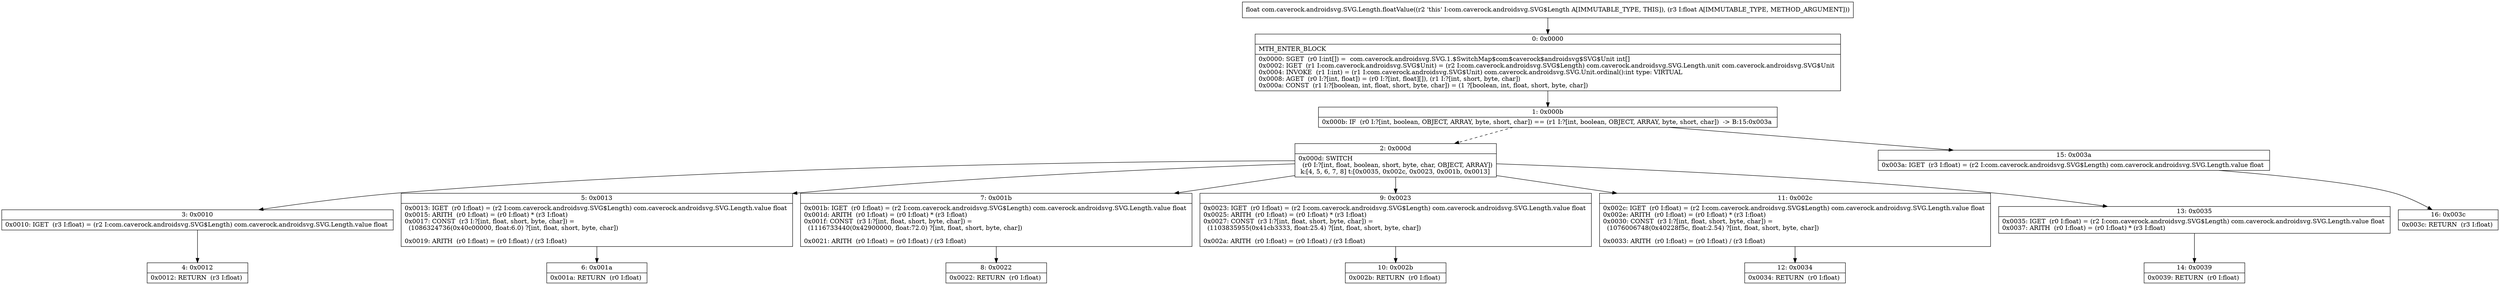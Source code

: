 digraph "CFG forcom.caverock.androidsvg.SVG.Length.floatValue(F)F" {
Node_0 [shape=record,label="{0\:\ 0x0000|MTH_ENTER_BLOCK\l|0x0000: SGET  (r0 I:int[]) =  com.caverock.androidsvg.SVG.1.$SwitchMap$com$caverock$androidsvg$SVG$Unit int[] \l0x0002: IGET  (r1 I:com.caverock.androidsvg.SVG$Unit) = (r2 I:com.caverock.androidsvg.SVG$Length) com.caverock.androidsvg.SVG.Length.unit com.caverock.androidsvg.SVG$Unit \l0x0004: INVOKE  (r1 I:int) = (r1 I:com.caverock.androidsvg.SVG$Unit) com.caverock.androidsvg.SVG.Unit.ordinal():int type: VIRTUAL \l0x0008: AGET  (r0 I:?[int, float]) = (r0 I:?[int, float][]), (r1 I:?[int, short, byte, char]) \l0x000a: CONST  (r1 I:?[boolean, int, float, short, byte, char]) = (1 ?[boolean, int, float, short, byte, char]) \l}"];
Node_1 [shape=record,label="{1\:\ 0x000b|0x000b: IF  (r0 I:?[int, boolean, OBJECT, ARRAY, byte, short, char]) == (r1 I:?[int, boolean, OBJECT, ARRAY, byte, short, char])  \-\> B:15:0x003a \l}"];
Node_2 [shape=record,label="{2\:\ 0x000d|0x000d: SWITCH  \l  (r0 I:?[int, float, boolean, short, byte, char, OBJECT, ARRAY])\l k:[4, 5, 6, 7, 8] t:[0x0035, 0x002c, 0x0023, 0x001b, 0x0013] \l}"];
Node_3 [shape=record,label="{3\:\ 0x0010|0x0010: IGET  (r3 I:float) = (r2 I:com.caverock.androidsvg.SVG$Length) com.caverock.androidsvg.SVG.Length.value float \l}"];
Node_4 [shape=record,label="{4\:\ 0x0012|0x0012: RETURN  (r3 I:float) \l}"];
Node_5 [shape=record,label="{5\:\ 0x0013|0x0013: IGET  (r0 I:float) = (r2 I:com.caverock.androidsvg.SVG$Length) com.caverock.androidsvg.SVG.Length.value float \l0x0015: ARITH  (r0 I:float) = (r0 I:float) * (r3 I:float) \l0x0017: CONST  (r3 I:?[int, float, short, byte, char]) = \l  (1086324736(0x40c00000, float:6.0) ?[int, float, short, byte, char])\l \l0x0019: ARITH  (r0 I:float) = (r0 I:float) \/ (r3 I:float) \l}"];
Node_6 [shape=record,label="{6\:\ 0x001a|0x001a: RETURN  (r0 I:float) \l}"];
Node_7 [shape=record,label="{7\:\ 0x001b|0x001b: IGET  (r0 I:float) = (r2 I:com.caverock.androidsvg.SVG$Length) com.caverock.androidsvg.SVG.Length.value float \l0x001d: ARITH  (r0 I:float) = (r0 I:float) * (r3 I:float) \l0x001f: CONST  (r3 I:?[int, float, short, byte, char]) = \l  (1116733440(0x42900000, float:72.0) ?[int, float, short, byte, char])\l \l0x0021: ARITH  (r0 I:float) = (r0 I:float) \/ (r3 I:float) \l}"];
Node_8 [shape=record,label="{8\:\ 0x0022|0x0022: RETURN  (r0 I:float) \l}"];
Node_9 [shape=record,label="{9\:\ 0x0023|0x0023: IGET  (r0 I:float) = (r2 I:com.caverock.androidsvg.SVG$Length) com.caverock.androidsvg.SVG.Length.value float \l0x0025: ARITH  (r0 I:float) = (r0 I:float) * (r3 I:float) \l0x0027: CONST  (r3 I:?[int, float, short, byte, char]) = \l  (1103835955(0x41cb3333, float:25.4) ?[int, float, short, byte, char])\l \l0x002a: ARITH  (r0 I:float) = (r0 I:float) \/ (r3 I:float) \l}"];
Node_10 [shape=record,label="{10\:\ 0x002b|0x002b: RETURN  (r0 I:float) \l}"];
Node_11 [shape=record,label="{11\:\ 0x002c|0x002c: IGET  (r0 I:float) = (r2 I:com.caverock.androidsvg.SVG$Length) com.caverock.androidsvg.SVG.Length.value float \l0x002e: ARITH  (r0 I:float) = (r0 I:float) * (r3 I:float) \l0x0030: CONST  (r3 I:?[int, float, short, byte, char]) = \l  (1076006748(0x40228f5c, float:2.54) ?[int, float, short, byte, char])\l \l0x0033: ARITH  (r0 I:float) = (r0 I:float) \/ (r3 I:float) \l}"];
Node_12 [shape=record,label="{12\:\ 0x0034|0x0034: RETURN  (r0 I:float) \l}"];
Node_13 [shape=record,label="{13\:\ 0x0035|0x0035: IGET  (r0 I:float) = (r2 I:com.caverock.androidsvg.SVG$Length) com.caverock.androidsvg.SVG.Length.value float \l0x0037: ARITH  (r0 I:float) = (r0 I:float) * (r3 I:float) \l}"];
Node_14 [shape=record,label="{14\:\ 0x0039|0x0039: RETURN  (r0 I:float) \l}"];
Node_15 [shape=record,label="{15\:\ 0x003a|0x003a: IGET  (r3 I:float) = (r2 I:com.caverock.androidsvg.SVG$Length) com.caverock.androidsvg.SVG.Length.value float \l}"];
Node_16 [shape=record,label="{16\:\ 0x003c|0x003c: RETURN  (r3 I:float) \l}"];
MethodNode[shape=record,label="{float com.caverock.androidsvg.SVG.Length.floatValue((r2 'this' I:com.caverock.androidsvg.SVG$Length A[IMMUTABLE_TYPE, THIS]), (r3 I:float A[IMMUTABLE_TYPE, METHOD_ARGUMENT])) }"];
MethodNode -> Node_0;
Node_0 -> Node_1;
Node_1 -> Node_2[style=dashed];
Node_1 -> Node_15;
Node_2 -> Node_3;
Node_2 -> Node_5;
Node_2 -> Node_7;
Node_2 -> Node_9;
Node_2 -> Node_11;
Node_2 -> Node_13;
Node_3 -> Node_4;
Node_5 -> Node_6;
Node_7 -> Node_8;
Node_9 -> Node_10;
Node_11 -> Node_12;
Node_13 -> Node_14;
Node_15 -> Node_16;
}

